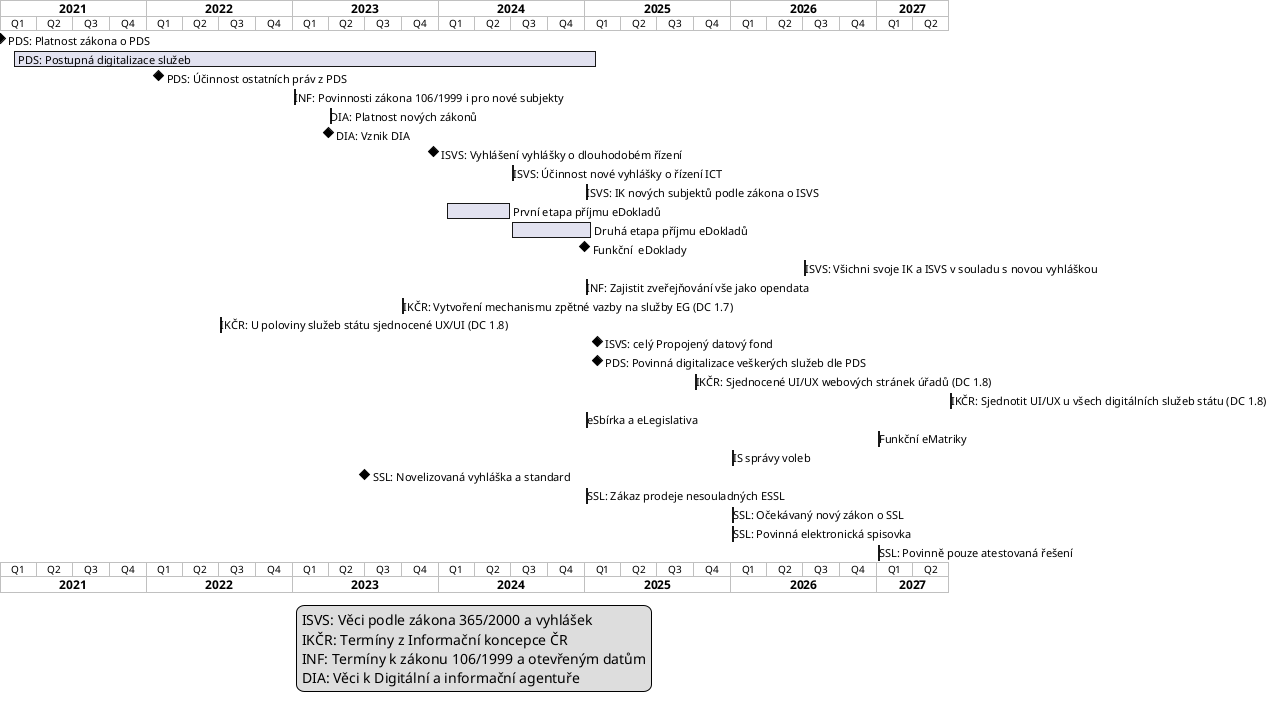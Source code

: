 @startgantt casovaosaeg
language cs
projectscale quarterly
Project starts 2021-01-01
[PDS: Platnost zákona o PDS] happens 2020-02-01
[PDS: Postupná digitalizace služeb] starts 2021-02-01 and ends 2025-02-01
[PDS: Účinnost ostatních práv z PDS] happens 2022-02-01
[INF: Povinnosti zákona 106/1999 i pro nové subjekty] starts 2023-01-01
[DIA: Platnost nových zákonů] starts 2023-04-01
[DIA: Vznik DIA] happens 2023-04-01
[ISVS: Vyhlášení vyhlášky o dlouhodobém řízení] happens 2023-12-20
[ISVS: Účinnost nové vyhlášky o řízení ICT] starts 2024-07-01
[ISVS: IK nových subjektů podle zákona o ISVS] ends 2024-12-31
[První etapa příjmu eDokladů] starts 2024-01-20 and ends 2024-07-01
[Druhá etapa příjmu eDokladů] starts 2024-07-01 and ends 2025-01-20
[Funkční  eDoklady] happens 2025-01-01
[ISVS: Všichni svoje IK a ISVS v souladu s novou vyhláškou] ends 2026-07-01
[INF: Zajistit zveřejňování vše jako opendata] ends 2024-12-31
[IKČR: Vytvoření mechanismu zpětné vazby na služby EG (DC 1.7)] ends 2023-09-30
[IKČR: U poloviny služeb státu sjednocené UX/UI (DC 1.8)] ends 2022-06-30 
[ISVS: celý Propojený datový fond] happens 2025-02-01
[PDS: Povinná digitalizace veškerých služeb dle PDS] happens 2025-02-01
[IKČR: Sjednocené UI/UX webových stránek úřadů (DC 1.8)] ends 2025-09-30 
[IKČR: Sjednotit UI/UX u všech digitálních služeb státu (DC 1.8)] ends 2027-06-30
[eSbírka a eLegislativa] starts 2025-01-01
[Funkční eMatriky] starts 2027-01-01
[IS správy voleb] starts 2026-01-01
[SSL: Novelizovaná vyhláška a standard] happens 2023-07-01
[SSL: Zákaz prodeje nesouladných ESSL] starts 2025-01-01
[SSL: Očekávaný nový zákon o SSL] starts 2026-01-01
[SSL: Povinná elektronická spisovka] starts 2026-01-01
[SSL: Povinně pouze atestovaná řešení] starts 2027-01-01
legend
ISVS: Věci podle zákona 365/2000 a vyhlášek
IKČR: Termíny z Informační koncepce ČR
INF: Termíny k zákonu 106/1999 a otevřeným datům
DIA: Věci k Digitální a informační agentuře
end legend
@endgantt

egl0ridicidokumenty
!include <archimate/archimate>
Left to right direction
Title Struktura řídících norem pro EG pro úřad
footer 
© 2022 EGOVedu, EGdílna.cz
github.com/egdilna/egovedu
end footer

Business_Contract(legislativazakon3652000, "Zákon 365/2000 o ISVS") 
Business_Contract(legislativavyhlaska5292006, "Vyhláška 529/2006 o dlouhodobém řízení IS") 
Business_Contract(ikcr, "Informační koncepce ČR") 
Business_Actor(ovm, "Orgán veřejné moci") 
Business_Contract(ikcrmrict, "Metody řízení ICT VS") 
Business_Contract(ikcrnap, "Národní architektonický plán") 
Business_Contract(ikcrnar, "Národní architektonický rámec") 
Business_Contract(metamodelikovs, "Informační koncepce úřadu") 
Business_Contract(ikcr, "Informační koncepce ČR") 
Business_Contract(metamodelikovs, "Informační koncepce úřadu") 
Rel_Aggregation(ikcr, ikcrmrict)
Rel_Aggregation(ikcr, ikcrnap)
Rel_Aggregation(ikcr, ikcrnar)
Rel_Aggregation(ikcr, metamodelikovs)
Rel_Aggregation(legislativazakon3652000, ikcr)
Rel_Composition(legislativazakon3652000, legislativavyhlaska5292006)
Rel_Association(ovm, metamodelikovs)
@enduml

@startuml prava-sluzby-klienti-vs
allowmixing
title Jak to chodí ve veřejné správě
footer EGOVEDU
class "Práva" as prava
class "Povinnosti" as povinnosti
actor "Klient" as klient
actor "Veřejná\nspráva" as vs
class "Úkon" as ukon
class "Služba" as sluzba
prava <..r[#black]..> povinnosti : určuje
prava -d- klient
povinnosti -d- vs
klient <..r..> vs : interagují
povinnosti -- klient
klient -d[#green]-> ukon : činí
vs -d[#blue]-> sluzba : poskytuje
sluzba -[#green]-> klient : je poskytována
ukon ..r[#black]..> sluzba : iniciuje
@enduml

@startuml coegnabiziurednikum
!include <archimate/archimate>
Left to right direction
Title Co za produkty EG přináší pro úředníky
footer 
© 2022 EGOVedu, EGdílna.cz
github.com/egdilna/egovedu
end footer
Business_Product(Egproduktds, "Datové schránky") 
Business_Product(Egproduktessl, "Elektronická spisová služba") 
Business_Product(Egproduktppdf, "Propojený datový fond") 
Business_Product(Egproduktzr, "Základní registry") 
Business_Product(egprodukteid, "Elektronická identifikace") 
Business_Product(egproduktfylozoficky01, "Referenční identita subjektů") 
Business_Product(egproduktfylozoficky02, "Důvěryhodné základní údaje o subjektu") 
Business_Product(egproduktfylozoficky03, "Důvěryhodné údaje pro kontaktování subjektu") 
Business_Product(egproduktfylozoficky04, "Kontaktní údaje subjektu pro instantní notifikace") 
Business_Product(egproduktfylozoficky05, "Důvěryhodná vazba oprávněné osoby jednající za firmu") 
Business_Product(egproduktfylozoficky06, "Závazný zdroj toho, co úřad musí a smí dělat") 
Business_Product(egproduktfylozoficky07, "Jednání podle údajů bez pochybnosti a ověřování") 
Business_Product(egproduktfylozoficky08, "Zaručený elektronický kanál pro příjem a doručování dokumentů") 
Business_Product(egproduktfylozoficky09, "Důvěryhodná identifikace fyzické osoby v digitálním světě") 
Business_Product(egproduktfylozoficky10, "Sdílení maximální množiny údajů potřebných pro práci úředníka a úřadu") 
Business_Product(egproduktfylozoficky11, "Omezení chybovosti úředníka") 
Business_Product(egproduktfylozoficky12, "Omezení protiprávnosti jednání úředníka") 
Business_Product(egproduktfylozoficky13, "Omezení nesprávného úředního a tedy protiprávního postupu") 
Business_Product(egproduktfylozoficky14, "Snížení počtu a složitosti činností úředníků") 
Business_Product(egproduktfylozoficky15, "Prokazatelnost a dokazatelnost postupu a kroků úředníků a úřadu") 
Business_Product(egproduktfylozoficky16, "Nezpochybnitelnost pravosti dokumentů a údajů úřadu") 
Business_Product(egproduktfylozoficky17, "Důvěryhodnost a dokazatelnost dokumentů úřadu a jejich životního cyklu") 
Motivation_Stakeholder(stakeholderurednici, "Úředníci") 
Rel_Association(Egproduktds, egproduktfylozoficky08)
Rel_Association(Egproduktds, egproduktfylozoficky16)
Rel_Association(Egproduktessl, egproduktfylozoficky08)
Rel_Association(Egproduktessl, egproduktfylozoficky15)
Rel_Association(Egproduktessl, egproduktfylozoficky16)
Rel_Association(Egproduktessl, egproduktfylozoficky17)
Rel_Association(Egproduktppdf, egproduktfylozoficky07)
Rel_Association(Egproduktppdf, egproduktfylozoficky10)
Rel_Association(Egproduktppdf, egproduktfylozoficky11)
Rel_Association(Egproduktppdf, egproduktfylozoficky12)
Rel_Association(Egproduktppdf, egproduktfylozoficky13)
Rel_Association(Egproduktppdf, egproduktfylozoficky14)
Rel_Association(Egproduktppdf, egproduktfylozoficky14)
Rel_Association(Egproduktppdf, egproduktfylozoficky15)
Rel_Association(Egproduktzr, egproduktfylozoficky01)
Rel_Association(Egproduktzr, egproduktfylozoficky02)
Rel_Association(Egproduktzr, egproduktfylozoficky03)
Rel_Association(Egproduktzr, egproduktfylozoficky04)
Rel_Association(Egproduktzr, egproduktfylozoficky05)
Rel_Association(Egproduktzr, egproduktfylozoficky06)
Rel_Association(Egproduktzr, egproduktfylozoficky07)
Rel_Association(Egproduktzr, egproduktfylozoficky10)
Rel_Association(Egproduktzr, egproduktfylozoficky11)
Rel_Association(Egproduktzr, egproduktfylozoficky12)
Rel_Association(Egproduktzr, egproduktfylozoficky13)
Rel_Association(egprodukteid, egproduktfylozoficky09)
Rel_Association(egproduktfylozoficky01, stakeholderurednici)
Rel_Association(egproduktfylozoficky02, stakeholderurednici)
Rel_Association(egproduktfylozoficky03, stakeholderurednici)
Rel_Association(egproduktfylozoficky04, stakeholderurednici)
Rel_Association(egproduktfylozoficky05, stakeholderurednici)
Rel_Association(egproduktfylozoficky06, stakeholderurednici)
Rel_Association(egproduktfylozoficky07, stakeholderurednici)
Rel_Association(egproduktfylozoficky08, stakeholderurednici)
Rel_Association(egproduktfylozoficky09, stakeholderurednici)
Rel_Association(egproduktfylozoficky10, stakeholderurednici)
Rel_Association(egproduktfylozoficky11, stakeholderurednici)
Rel_Association(egproduktfylozoficky12, stakeholderurednici)
Rel_Association(egproduktfylozoficky13, stakeholderurednici)
Rel_Association(egproduktfylozoficky14, stakeholderurednici)
Rel_Association(egproduktfylozoficky15, stakeholderurednici)
Rel_Association(egproduktfylozoficky16, stakeholderurednici)
Rel_Association(egproduktfylozoficky17, stakeholderurednici)
@enduml 

@startgantt casovaosaeg
language cs
projectscale quarterly
Project starts 2021-01-01
[PDS: Platnost zákona o PDS] happens 2020-02-01
[PDS: Postupná digitalizace služeb] starts 2021-02-01 and ends 2025-02-01
[PDS: Účinnost ostatních práv z PDS] happens 2022-02-01
[ISVS: Meziresortní připomínkování vyhlášky] starts 2023-02-08 and ends 2023-03-31
[INF: Povinnosti zákona 106/1999 i pro nové subjekty] starts 2023-01-01
[DIA: Platnost nových zákonů] starts 2023-04-01
[DIA: Vznik DIA] happens 2023-04-01
[ISVS: Účinnost nové vyhlášky o řízení ICT] starts 2023-07-01
[ISVS: IK nových subjektů podle zákona o ISVS] ends 2023-12-31
[ISVS: Všichni svoje IK a ISVS v souladu s novou vyhláškou] ends 2024-12-31
[INF: Zajistit zveřejňování vše jako opendata] ends 2023-12-31
[IKČR: Vytvoření mechanismu zpětné vazby na služby EG (DC 1.7)] ends 2023-09-30
[IKČR: U poloviny služeb státu sjednocené UX/UI (DC 1.8)] ends 2022-06-30 
[ISVS: celý Propojený datový fond] happens 2025-02-01
[PDS: Povinná digitalizace veškerých služeb dle PDS] happens 2025-02-01
[IKČR: Sjednocené UI/UX webových stránek úřadů (DC 1.8)] ends 2025-09-30 
[IKČR: Sjednotit UI/UX u všech digitálních služeb státu (DC 1.8)] ends 2027-06-30
legend
ISVS: Věci podle zákona 365/2000 a vyhlášek
IKČR: Termíny z Informační koncepce ČR
INF: Termíny k zákonu 106/1999 a otevřeným datům
DIA: Věci k Digitální a informační agentuře
end legend
@endgantt

egl0ridicidokumenty
!include <archimate/archimate>
Left to right direction
Title Struktura řídících norem pro EG pro úřad
footer 
© 2022 EGOVedu, EGdílna.cz
github.com/egdilna/egovedu
end footer

Business_Contract(legislativazakon3652000, "Zákon 365/2000 o ISVS") 
Business_Contract(legislativavyhlaska5292006, "Vyhláška 529/2006 o dlouhodobém řízení IS") 
Business_Contract(ikcr, "Informační koncepce ČR") 
Business_Actor(ovm, "Orgán veřejné moci") 
Business_Contract(ikcrmrict, "Metody řízení ICT VS") 
Business_Contract(ikcrnap, "Národní architektonický plán") 
Business_Contract(ikcrnar, "Národní architektonický rámec") 
Business_Contract(metamodelikovs, "Informační koncepce úřadu") 
Business_Contract(ikcr, "Informační koncepce ČR") 
Business_Contract(metamodelikovs, "Informační koncepce úřadu") 
Rel_Aggregation(ikcr, ikcrmrict)
Rel_Aggregation(ikcr, ikcrnap)
Rel_Aggregation(ikcr, ikcrnar)
Rel_Aggregation(ikcr, metamodelikovs)
Rel_Aggregation(legislativazakon3652000, ikcr)
Rel_Composition(legislativazakon3652000, legislativavyhlaska5292006)
Rel_Association(ovm, metamodelikovs)
@enduml

@startuml prava-sluzby-klienti-vs
allowmixing
title Jak to chodí ve veřejné správě
footer EGOVEDU
class "Práva" as prava
class "Povinnosti" as povinnosti
actor "Klient" as klient
actor "Veřejná\nspráva" as vs
class "Úkon" as ukon
class "Služba" as sluzba
prava <..r[#black]..> povinnosti : určuje
prava -d- klient
povinnosti -d- vs
klient <..r..> vs : interagují
povinnosti -- klient
klient -d[#green]-> ukon : činí
vs -d[#blue]-> sluzba : poskytuje
sluzba -[#green]-> klient : je poskytována
ukon ..r[#black]..> sluzba : iniciuje
@enduml

@startuml coegnabiziurednikum
!include <archimate/archimate>
Left to right direction
Title Co za produkty EG přináší pro úředníky
footer 
© 2022 EGOVedu, EGdílna.cz
github.com/egdilna/egovedu
end footer
Business_Product(Egproduktds, "Datové schránky") 
Business_Product(Egproduktessl, "Elektronická spisová služba") 
Business_Product(Egproduktppdf, "Propojený datový fond") 
Business_Product(Egproduktzr, "Základní registry") 
Business_Product(egprodukteid, "Elektronická identifikace") 
Business_Product(egproduktfylozoficky01, "Referenční identita subjektů") 
Business_Product(egproduktfylozoficky02, "Důvěryhodné základní údaje o subjektu") 
Business_Product(egproduktfylozoficky03, "Důvěryhodné údaje pro kontaktování subjektu") 
Business_Product(egproduktfylozoficky04, "Kontaktní údaje subjektu pro instantní notifikace") 
Business_Product(egproduktfylozoficky05, "Důvěryhodná vazba oprávněné osoby jednající za firmu") 
Business_Product(egproduktfylozoficky06, "Závazný zdroj toho, co úřad musí a smí dělat") 
Business_Product(egproduktfylozoficky07, "Jednání podle údajů bez pochybnosti a ověřování") 
Business_Product(egproduktfylozoficky08, "Zaručený elektronický kanál pro příjem a doručování dokumentů") 
Business_Product(egproduktfylozoficky09, "Důvěryhodná identifikace fyzické osoby v digitálním světě") 
Business_Product(egproduktfylozoficky10, "Sdílení maximální množiny údajů potřebných pro práci úředníka a úřadu") 
Business_Product(egproduktfylozoficky11, "Omezení chybovosti úředníka") 
Business_Product(egproduktfylozoficky12, "Omezení protiprávnosti jednání úředníka") 
Business_Product(egproduktfylozoficky13, "Omezení nesprávného úředního a tedy protiprávního postupu") 
Business_Product(egproduktfylozoficky14, "Snížení počtu a složitosti činností úředníků") 
Business_Product(egproduktfylozoficky15, "Prokazatelnost a dokazatelnost postupu a kroků úředníků a úřadu") 
Business_Product(egproduktfylozoficky16, "Nezpochybnitelnost pravosti dokumentů a údajů úřadu") 
Business_Product(egproduktfylozoficky17, "Důvěryhodnost a dokazatelnost dokumentů úřadu a jejich životního cyklu") 
Motivation_Stakeholder(stakeholderurednici, "Úředníci") 
Rel_Association(Egproduktds, egproduktfylozoficky08)
Rel_Association(Egproduktds, egproduktfylozoficky16)
Rel_Association(Egproduktessl, egproduktfylozoficky08)
Rel_Association(Egproduktessl, egproduktfylozoficky15)
Rel_Association(Egproduktessl, egproduktfylozoficky16)
Rel_Association(Egproduktessl, egproduktfylozoficky17)
Rel_Association(Egproduktppdf, egproduktfylozoficky07)
Rel_Association(Egproduktppdf, egproduktfylozoficky10)
Rel_Association(Egproduktppdf, egproduktfylozoficky11)
Rel_Association(Egproduktppdf, egproduktfylozoficky12)
Rel_Association(Egproduktppdf, egproduktfylozoficky13)
Rel_Association(Egproduktppdf, egproduktfylozoficky14)
Rel_Association(Egproduktppdf, egproduktfylozoficky14)
Rel_Association(Egproduktppdf, egproduktfylozoficky15)
Rel_Association(Egproduktzr, egproduktfylozoficky01)
Rel_Association(Egproduktzr, egproduktfylozoficky02)
Rel_Association(Egproduktzr, egproduktfylozoficky03)
Rel_Association(Egproduktzr, egproduktfylozoficky04)
Rel_Association(Egproduktzr, egproduktfylozoficky05)
Rel_Association(Egproduktzr, egproduktfylozoficky06)
Rel_Association(Egproduktzr, egproduktfylozoficky07)
Rel_Association(Egproduktzr, egproduktfylozoficky10)
Rel_Association(Egproduktzr, egproduktfylozoficky11)
Rel_Association(Egproduktzr, egproduktfylozoficky12)
Rel_Association(Egproduktzr, egproduktfylozoficky13)
Rel_Association(egprodukteid, egproduktfylozoficky09)
Rel_Association(egproduktfylozoficky01, stakeholderurednici)
Rel_Association(egproduktfylozoficky02, stakeholderurednici)
Rel_Association(egproduktfylozoficky03, stakeholderurednici)
Rel_Association(egproduktfylozoficky04, stakeholderurednici)
Rel_Association(egproduktfylozoficky05, stakeholderurednici)
Rel_Association(egproduktfylozoficky06, stakeholderurednici)
Rel_Association(egproduktfylozoficky07, stakeholderurednici)
Rel_Association(egproduktfylozoficky08, stakeholderurednici)
Rel_Association(egproduktfylozoficky09, stakeholderurednici)
Rel_Association(egproduktfylozoficky10, stakeholderurednici)
Rel_Association(egproduktfylozoficky11, stakeholderurednici)
Rel_Association(egproduktfylozoficky12, stakeholderurednici)
Rel_Association(egproduktfylozoficky13, stakeholderurednici)
Rel_Association(egproduktfylozoficky14, stakeholderurednici)
Rel_Association(egproduktfylozoficky15, stakeholderurednici)
Rel_Association(egproduktfylozoficky16, stakeholderurednici)
Rel_Association(egproduktfylozoficky17, stakeholderurednici)
@enduml 


@startuml urovnezaklpravklienta
title Úroveň a vztahy práv
left to right direction
PACKAGE "Ústava (1/1993)" as ustava {
    ABSTRACT "Regulovaná státní moc" as regmoc {
        čl. 2 odst. 3
    }
    ABSTRACT "Zabránění nezákonnosti" as nezak {
        čl. 2 odst. 4
    }
    ABSTRACT "Veřejná moc výhradně podle zákona" as vmzak {
        čl 79 odst 2
    }
}
PACKAGE "Listina základních práv a svobod (2/1993)" as listprav {
    ABSTRACT "Právo domáhat se svých práv" as pravlps {
        čl. 36 odst. 1
    }
    ABSTRACT "Právo soudního přezkumu rozhodnutí veřejné správy" {
        čl. 36 odst. 2
    }
    ABSTRACT "Právo na odškodnění veřejnou mocí" {
        čl. 36 odst. 3
    }
}
PACKAGE "Procesně správní předpisy" as sprav {
    ABSTRACT "Obecné zásady správního práva" as pravobzas {
        zákon 500/2004
        - Správní orgány postupují jen dle zákonů a mezinárodních smluv
        - Správní orgán šetří a respektuje práva osob
        - Správní orgán má povinnost vycházet vstříc
    }
    ABSTRACT "Veřejná správa je službou veřejnosti" as vssluzba {
        § 4 odst. 1 zákona 500/2004
    }
    ABSTRACT "Povinnost umožnit uplatňovat práva" as pravsr {
        § 4 odst. 4 zákona 500/2004
    }
    ABSTRACT "Nezatěžování klienta" {
        § 6 odst. 2 věta první zákona 500/2004
    }
    ABSTRACT "Zajistí si podklady" as zajpodklady {
        § 6 odst. 2 věta druhá zákona 500/2004
        § 50 odst. 2 zákona 500/2004
    }
}
pravlps --> pravsr
@enduml